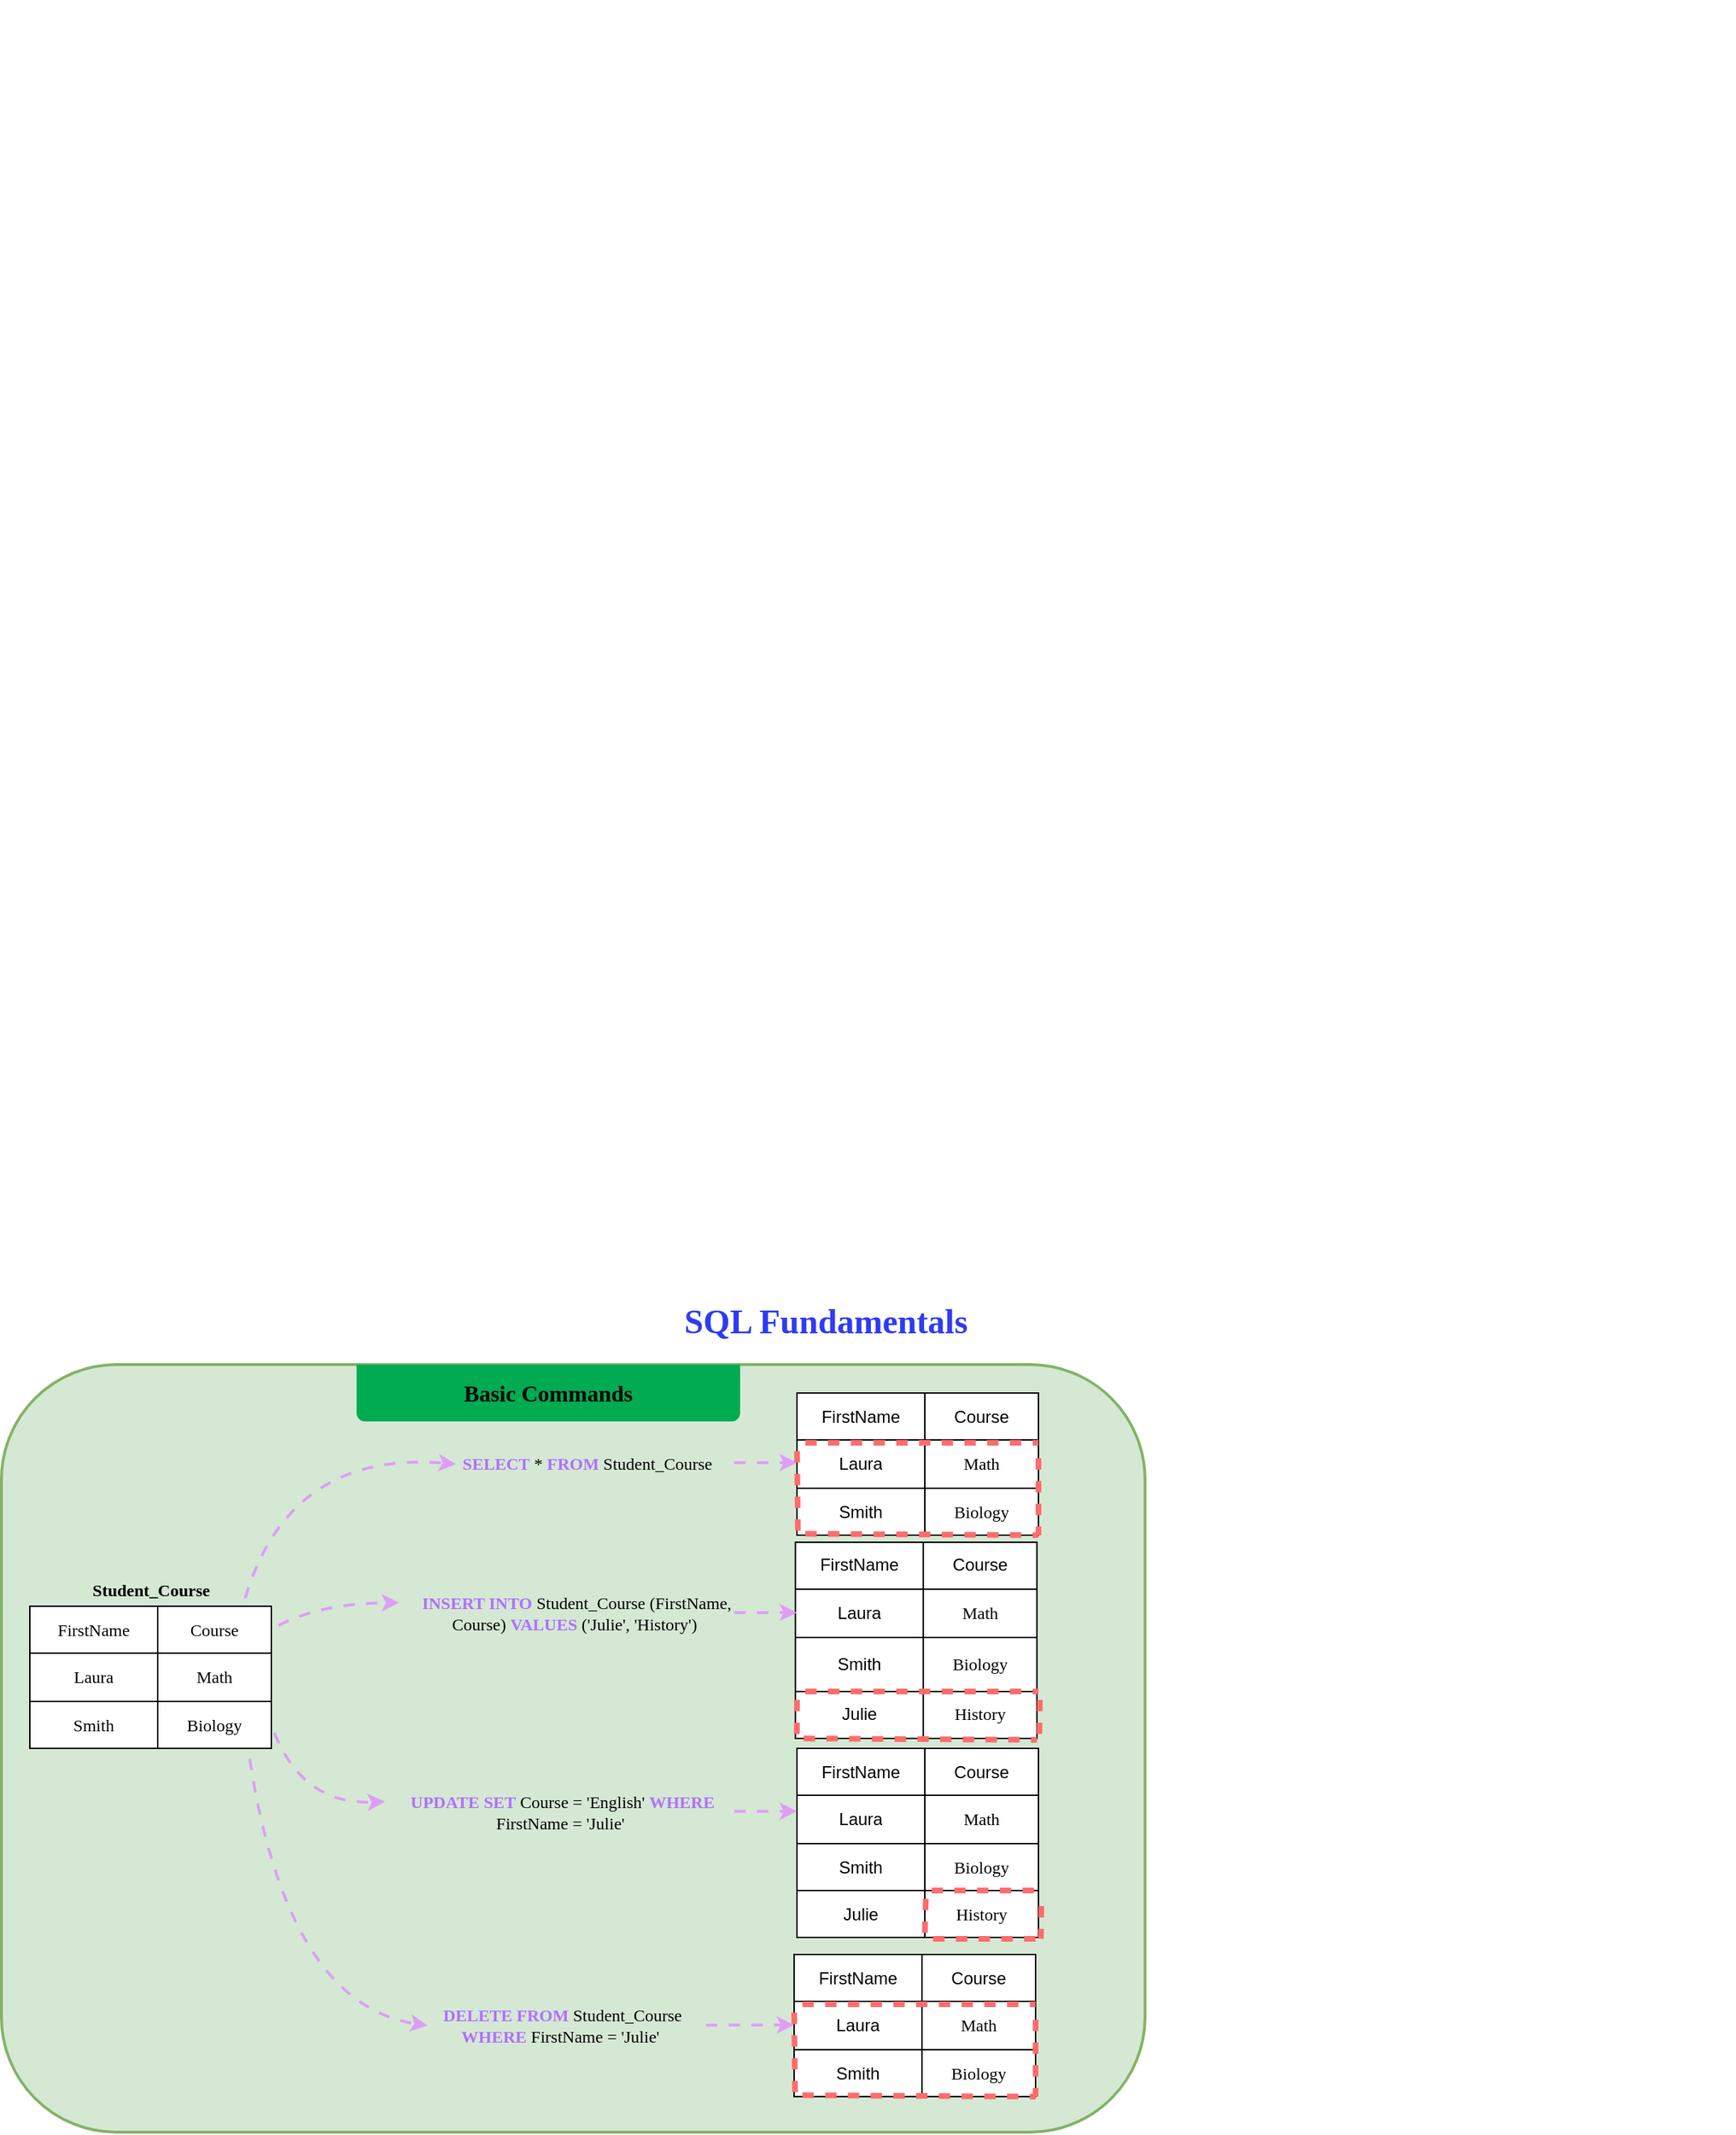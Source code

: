<mxfile version="22.1.16" type="github">
  <diagram name="Page-1" id="7_SOxyAte8EXg-0tobrj">
    <mxGraphModel dx="2085" dy="1868" grid="1" gridSize="10" guides="1" tooltips="1" connect="1" arrows="1" fold="1" page="1" pageScale="1" pageWidth="850" pageHeight="1100" math="0" shadow="0">
      <root>
        <mxCell id="0" />
        <mxCell id="1" parent="0" />
        <mxCell id="tRYonQxtHXyGB2pfSvoH-1" value="" style="rounded=0;whiteSpace=wrap;html=1;strokeColor=none;" vertex="1" parent="1">
          <mxGeometry x="-140" y="-1080" width="840" height="680" as="geometry" />
        </mxCell>
        <mxCell id="tRYonQxtHXyGB2pfSvoH-3" value="SQL Fundamentals" style="text;strokeColor=none;fillColor=none;html=1;fontSize=24;fontStyle=1;verticalAlign=middle;align=center;fontColor=#2e3bf5;fontFamily=Martel Sans;fontSource=https%3A%2F%2Ffonts.googleapis.com%2Fcss%3Ffamily%3DMartel%2BSans;" vertex="1" parent="1">
          <mxGeometry x="-70" y="-170" width="260" height="40" as="geometry" />
        </mxCell>
        <mxCell id="tRYonQxtHXyGB2pfSvoH-7" value="" style="rounded=1;whiteSpace=wrap;html=1;strokeColor=#82b366;perimeterSpacing=0;strokeWidth=2;fillColor=#d5e8d4;" vertex="1" parent="1">
          <mxGeometry x="-520" y="-120" width="805" height="540" as="geometry" />
        </mxCell>
        <mxCell id="tRYonQxtHXyGB2pfSvoH-9" value="Basic Commands" style="text;html=1;strokeColor=none;fillColor=#00AB51;align=center;verticalAlign=middle;whiteSpace=wrap;rounded=1;fontStyle=1;fontSize=16;fontFamily=Martel Sans;fontSource=https%3A%2F%2Ffonts.googleapis.com%2Fcss%3Ffamily%3DMartel%2BSans;" vertex="1" parent="1">
          <mxGeometry x="-270" y="-120" width="270" height="40" as="geometry" />
        </mxCell>
        <mxCell id="tRYonQxtHXyGB2pfSvoH-10" value="" style="rounded=0;whiteSpace=wrap;html=1;strokeColor=none;fillColor=#00AB51;" vertex="1" parent="1">
          <mxGeometry x="-270" y="-120" width="270" height="10" as="geometry" />
        </mxCell>
        <mxCell id="tRYonQxtHXyGB2pfSvoH-11" value="&lt;b&gt;&lt;font color=&quot;#b070ff&quot;&gt;SELECT&amp;nbsp;&lt;/font&gt;&lt;/b&gt;*&lt;b&gt;&lt;font color=&quot;#b070ff&quot;&gt;&amp;nbsp;FROM&amp;nbsp;&lt;/font&gt;&lt;/b&gt;Student_Course" style="text;html=1;strokeColor=none;fillColor=none;align=center;verticalAlign=middle;whiteSpace=wrap;rounded=0;fontFamily=Martel Sans;fontSource=https%3A%2F%2Ffonts.googleapis.com%2Fcss%3Ffamily%3DMartel%2BSans;" vertex="1" parent="1">
          <mxGeometry x="-200" y="-65" width="185" height="30" as="geometry" />
        </mxCell>
        <mxCell id="tRYonQxtHXyGB2pfSvoH-12" value="" style="shape=table;startSize=0;container=1;collapsible=0;childLayout=tableLayout;fontSize=12;fontFamily=Martel Sans;fontSource=https%3A%2F%2Ffonts.googleapis.com%2Fcss%3Ffamily%3DMartel%2BSans;rounded=0;swimlaneLine=1;" vertex="1" parent="1">
          <mxGeometry x="-500" y="50" width="170" height="100" as="geometry" />
        </mxCell>
        <mxCell id="tRYonQxtHXyGB2pfSvoH-13" value="" style="shape=tableRow;horizontal=0;startSize=0;swimlaneHead=0;swimlaneBody=0;strokeColor=inherit;top=0;left=0;bottom=0;right=0;collapsible=0;dropTarget=0;fillColor=none;points=[[0,0.5],[1,0.5]];portConstraint=eastwest;fontSize=12;fontFamily=Martel Sans;fontSource=https%3A%2F%2Ffonts.googleapis.com%2Fcss%3Ffamily%3DMartel%2BSans;" vertex="1" parent="tRYonQxtHXyGB2pfSvoH-12">
          <mxGeometry width="170" height="33" as="geometry" />
        </mxCell>
        <mxCell id="tRYonQxtHXyGB2pfSvoH-15" value="FirstName" style="shape=partialRectangle;html=1;whiteSpace=wrap;connectable=0;strokeColor=inherit;overflow=hidden;fillColor=none;top=0;left=0;bottom=0;right=0;pointerEvents=1;fontSize=12;fontFamily=Martel Sans;fontSource=https%3A%2F%2Ffonts.googleapis.com%2Fcss%3Ffamily%3DMartel%2BSans;" vertex="1" parent="tRYonQxtHXyGB2pfSvoH-13">
          <mxGeometry width="90" height="33" as="geometry">
            <mxRectangle width="90" height="33" as="alternateBounds" />
          </mxGeometry>
        </mxCell>
        <mxCell id="tRYonQxtHXyGB2pfSvoH-16" value="Course" style="shape=partialRectangle;html=1;whiteSpace=wrap;connectable=0;strokeColor=inherit;overflow=hidden;fillColor=none;top=0;left=0;bottom=0;right=0;pointerEvents=1;fontSize=12;fontFamily=Martel Sans;fontSource=https%3A%2F%2Ffonts.googleapis.com%2Fcss%3Ffamily%3DMartel%2BSans;" vertex="1" parent="tRYonQxtHXyGB2pfSvoH-13">
          <mxGeometry x="90" width="80" height="33" as="geometry">
            <mxRectangle width="80" height="33" as="alternateBounds" />
          </mxGeometry>
        </mxCell>
        <mxCell id="tRYonQxtHXyGB2pfSvoH-17" value="" style="shape=tableRow;horizontal=0;startSize=0;swimlaneHead=0;swimlaneBody=0;strokeColor=inherit;top=0;left=0;bottom=0;right=0;collapsible=0;dropTarget=0;fillColor=none;points=[[0,0.5],[1,0.5]];portConstraint=eastwest;fontSize=12;fontFamily=Martel Sans;fontSource=https%3A%2F%2Ffonts.googleapis.com%2Fcss%3Ffamily%3DMartel%2BSans;" vertex="1" parent="tRYonQxtHXyGB2pfSvoH-12">
          <mxGeometry y="33" width="170" height="34" as="geometry" />
        </mxCell>
        <mxCell id="tRYonQxtHXyGB2pfSvoH-19" value="Laura" style="shape=partialRectangle;html=1;whiteSpace=wrap;connectable=0;strokeColor=inherit;overflow=hidden;fillColor=none;top=0;left=0;bottom=0;right=0;pointerEvents=1;fontSize=12;fontFamily=Martel Sans;fontSource=https%3A%2F%2Ffonts.googleapis.com%2Fcss%3Ffamily%3DMartel%2BSans;" vertex="1" parent="tRYonQxtHXyGB2pfSvoH-17">
          <mxGeometry width="90" height="34" as="geometry">
            <mxRectangle width="90" height="34" as="alternateBounds" />
          </mxGeometry>
        </mxCell>
        <mxCell id="tRYonQxtHXyGB2pfSvoH-20" value="Math" style="shape=partialRectangle;html=1;whiteSpace=wrap;connectable=0;strokeColor=inherit;overflow=hidden;fillColor=none;top=0;left=0;bottom=0;right=0;pointerEvents=1;fontSize=12;fontFamily=Martel Sans;fontSource=https%3A%2F%2Ffonts.googleapis.com%2Fcss%3Ffamily%3DMartel%2BSans;" vertex="1" parent="tRYonQxtHXyGB2pfSvoH-17">
          <mxGeometry x="90" width="80" height="34" as="geometry">
            <mxRectangle width="80" height="34" as="alternateBounds" />
          </mxGeometry>
        </mxCell>
        <mxCell id="tRYonQxtHXyGB2pfSvoH-21" value="" style="shape=tableRow;horizontal=0;startSize=0;swimlaneHead=0;swimlaneBody=0;strokeColor=inherit;top=0;left=0;bottom=0;right=0;collapsible=0;dropTarget=0;fillColor=none;points=[[0,0.5],[1,0.5]];portConstraint=eastwest;fontSize=12;fontFamily=Martel Sans;fontSource=https%3A%2F%2Ffonts.googleapis.com%2Fcss%3Ffamily%3DMartel%2BSans;" vertex="1" parent="tRYonQxtHXyGB2pfSvoH-12">
          <mxGeometry y="67" width="170" height="33" as="geometry" />
        </mxCell>
        <mxCell id="tRYonQxtHXyGB2pfSvoH-23" value="Smith" style="shape=partialRectangle;html=1;whiteSpace=wrap;connectable=0;strokeColor=inherit;overflow=hidden;fillColor=none;top=0;left=0;bottom=0;right=0;pointerEvents=1;fontSize=12;fontFamily=Martel Sans;fontSource=https%3A%2F%2Ffonts.googleapis.com%2Fcss%3Ffamily%3DMartel%2BSans;" vertex="1" parent="tRYonQxtHXyGB2pfSvoH-21">
          <mxGeometry width="90" height="33" as="geometry">
            <mxRectangle width="90" height="33" as="alternateBounds" />
          </mxGeometry>
        </mxCell>
        <mxCell id="tRYonQxtHXyGB2pfSvoH-24" value="Biology" style="shape=partialRectangle;html=1;whiteSpace=wrap;connectable=0;strokeColor=inherit;overflow=hidden;fillColor=none;top=0;left=0;bottom=0;right=0;pointerEvents=1;fontSize=12;fontFamily=Martel Sans;fontSource=https%3A%2F%2Ffonts.googleapis.com%2Fcss%3Ffamily%3DMartel%2BSans;" vertex="1" parent="tRYonQxtHXyGB2pfSvoH-21">
          <mxGeometry x="90" width="80" height="33" as="geometry">
            <mxRectangle width="80" height="33" as="alternateBounds" />
          </mxGeometry>
        </mxCell>
        <mxCell id="tRYonQxtHXyGB2pfSvoH-34" value="&lt;font style=&quot;font-size: 12px;&quot;&gt;Student_Course&lt;/font&gt;" style="text;strokeColor=none;fillColor=none;html=1;fontSize=24;fontStyle=1;verticalAlign=middle;align=center;fontFamily=Martel Sans;fontSource=https%3A%2F%2Ffonts.googleapis.com%2Fcss%3Ffamily%3DMartel%2BSans;" vertex="1" parent="1">
          <mxGeometry x="-465" y="20" width="100" height="30" as="geometry" />
        </mxCell>
        <mxCell id="tRYonQxtHXyGB2pfSvoH-37" value="" style="curved=1;endArrow=classic;html=1;rounded=0;entryX=0;entryY=0.5;entryDx=0;entryDy=0;flowAnimation=1;strokeWidth=2;strokeColor=#de9ef5;exitX=0.882;exitY=0;exitDx=0;exitDy=0;exitPerimeter=0;" edge="1" parent="1" source="tRYonQxtHXyGB2pfSvoH-13" target="tRYonQxtHXyGB2pfSvoH-11">
          <mxGeometry width="50" height="50" relative="1" as="geometry">
            <mxPoint x="-320" y="-10" as="sourcePoint" />
            <mxPoint x="-270" y="-60" as="targetPoint" />
            <Array as="points">
              <mxPoint x="-320" y="-60" />
            </Array>
          </mxGeometry>
        </mxCell>
        <mxCell id="tRYonQxtHXyGB2pfSvoH-38" value="" style="shape=table;startSize=0;container=1;collapsible=0;childLayout=tableLayout;fontSize=12;" vertex="1" parent="1">
          <mxGeometry x="40" y="-100" width="170" height="100" as="geometry" />
        </mxCell>
        <mxCell id="tRYonQxtHXyGB2pfSvoH-39" value="" style="shape=tableRow;horizontal=0;startSize=0;swimlaneHead=0;swimlaneBody=0;strokeColor=inherit;top=0;left=0;bottom=0;right=0;collapsible=0;dropTarget=0;fillColor=none;points=[[0,0.5],[1,0.5]];portConstraint=eastwest;fontSize=12;" vertex="1" parent="tRYonQxtHXyGB2pfSvoH-38">
          <mxGeometry width="170" height="33" as="geometry" />
        </mxCell>
        <mxCell id="tRYonQxtHXyGB2pfSvoH-41" value="FirstName" style="shape=partialRectangle;html=1;whiteSpace=wrap;connectable=0;strokeColor=inherit;overflow=hidden;fillColor=none;top=0;left=0;bottom=0;right=0;pointerEvents=1;fontSize=12;" vertex="1" parent="tRYonQxtHXyGB2pfSvoH-39">
          <mxGeometry width="90" height="33" as="geometry">
            <mxRectangle width="90" height="33" as="alternateBounds" />
          </mxGeometry>
        </mxCell>
        <mxCell id="tRYonQxtHXyGB2pfSvoH-42" value="Course" style="shape=partialRectangle;html=1;whiteSpace=wrap;connectable=0;strokeColor=inherit;overflow=hidden;fillColor=none;top=0;left=0;bottom=0;right=0;pointerEvents=1;fontSize=12;" vertex="1" parent="tRYonQxtHXyGB2pfSvoH-39">
          <mxGeometry x="90" width="80" height="33" as="geometry">
            <mxRectangle width="80" height="33" as="alternateBounds" />
          </mxGeometry>
        </mxCell>
        <mxCell id="tRYonQxtHXyGB2pfSvoH-43" value="" style="shape=tableRow;horizontal=0;startSize=0;swimlaneHead=0;swimlaneBody=0;strokeColor=inherit;top=0;left=0;bottom=0;right=0;collapsible=0;dropTarget=0;fillColor=none;points=[[0,0.5],[1,0.5]];portConstraint=eastwest;fontSize=12;" vertex="1" parent="tRYonQxtHXyGB2pfSvoH-38">
          <mxGeometry y="33" width="170" height="34" as="geometry" />
        </mxCell>
        <mxCell id="tRYonQxtHXyGB2pfSvoH-45" value="Laura" style="shape=partialRectangle;html=1;whiteSpace=wrap;connectable=0;strokeColor=inherit;overflow=hidden;fillColor=none;top=0;left=0;bottom=0;right=0;pointerEvents=1;fontSize=12;" vertex="1" parent="tRYonQxtHXyGB2pfSvoH-43">
          <mxGeometry width="90" height="34" as="geometry">
            <mxRectangle width="90" height="34" as="alternateBounds" />
          </mxGeometry>
        </mxCell>
        <mxCell id="tRYonQxtHXyGB2pfSvoH-46" value="Math" style="shape=partialRectangle;html=1;whiteSpace=wrap;connectable=0;strokeColor=inherit;overflow=hidden;fillColor=none;top=0;left=0;bottom=0;right=0;pointerEvents=1;fontSize=12;fontFamily=Martel Sans;fontSource=https%3A%2F%2Ffonts.googleapis.com%2Fcss%3Ffamily%3DMartel%2BSans;" vertex="1" parent="tRYonQxtHXyGB2pfSvoH-43">
          <mxGeometry x="90" width="80" height="34" as="geometry">
            <mxRectangle width="80" height="34" as="alternateBounds" />
          </mxGeometry>
        </mxCell>
        <mxCell id="tRYonQxtHXyGB2pfSvoH-47" value="" style="shape=tableRow;horizontal=0;startSize=0;swimlaneHead=0;swimlaneBody=0;strokeColor=inherit;top=0;left=0;bottom=0;right=0;collapsible=0;dropTarget=0;fillColor=none;points=[[0,0.5],[1,0.5]];portConstraint=eastwest;fontSize=12;" vertex="1" parent="tRYonQxtHXyGB2pfSvoH-38">
          <mxGeometry y="67" width="170" height="33" as="geometry" />
        </mxCell>
        <mxCell id="tRYonQxtHXyGB2pfSvoH-49" value="Smith" style="shape=partialRectangle;html=1;whiteSpace=wrap;connectable=0;strokeColor=inherit;overflow=hidden;fillColor=none;top=0;left=0;bottom=0;right=0;pointerEvents=1;fontSize=12;" vertex="1" parent="tRYonQxtHXyGB2pfSvoH-47">
          <mxGeometry width="90" height="33" as="geometry">
            <mxRectangle width="90" height="33" as="alternateBounds" />
          </mxGeometry>
        </mxCell>
        <mxCell id="tRYonQxtHXyGB2pfSvoH-50" value="Biology" style="shape=partialRectangle;html=1;whiteSpace=wrap;connectable=0;strokeColor=inherit;overflow=hidden;fillColor=none;top=0;left=0;bottom=0;right=0;pointerEvents=1;fontSize=12;fontFamily=Martel Sans;fontSource=https%3A%2F%2Ffonts.googleapis.com%2Fcss%3Ffamily%3DMartel%2BSans;" vertex="1" parent="tRYonQxtHXyGB2pfSvoH-47">
          <mxGeometry x="90" width="80" height="33" as="geometry">
            <mxRectangle width="80" height="33" as="alternateBounds" />
          </mxGeometry>
        </mxCell>
        <mxCell id="tRYonQxtHXyGB2pfSvoH-51" value="" style="endArrow=classic;html=1;rounded=0;entryX=0;entryY=0.5;entryDx=0;entryDy=0;strokeWidth=2;strokeColor=#DE9EF5;flowAnimation=1;" edge="1" parent="1">
          <mxGeometry width="50" height="50" relative="1" as="geometry">
            <mxPoint x="-10" y="-51" as="sourcePoint" />
            <mxPoint x="40" y="-51" as="targetPoint" />
          </mxGeometry>
        </mxCell>
        <mxCell id="tRYonQxtHXyGB2pfSvoH-53" value="" style="endArrow=none;html=1;rounded=0;strokeWidth=4;strokeColor=#FE6C6C;flowAnimation=1;" edge="1" parent="1">
          <mxGeometry width="50" height="50" relative="1" as="geometry">
            <mxPoint x="40" y="-1" as="sourcePoint" />
            <mxPoint x="210" as="targetPoint" />
          </mxGeometry>
        </mxCell>
        <mxCell id="tRYonQxtHXyGB2pfSvoH-54" value="" style="endArrow=none;html=1;rounded=0;strokeWidth=4;strokeColor=#FE6C6C;flowAnimation=1;" edge="1" parent="1">
          <mxGeometry width="50" height="50" relative="1" as="geometry">
            <mxPoint x="40" y="-65" as="sourcePoint" />
            <mxPoint x="210" y="-65" as="targetPoint" />
          </mxGeometry>
        </mxCell>
        <mxCell id="tRYonQxtHXyGB2pfSvoH-55" value="" style="endArrow=none;html=1;rounded=0;strokeWidth=4;strokeColor=#FE6C6C;flowAnimation=1;fontFamily=Martel Sans;fontSource=https%3A%2F%2Ffonts.googleapis.com%2Fcss%3Ffamily%3DMartel%2BSans;" edge="1" parent="1">
          <mxGeometry width="50" height="50" relative="1" as="geometry">
            <mxPoint x="210" y="-60" as="sourcePoint" />
            <mxPoint x="210" as="targetPoint" />
          </mxGeometry>
        </mxCell>
        <mxCell id="tRYonQxtHXyGB2pfSvoH-56" value="" style="endArrow=none;html=1;rounded=0;strokeWidth=4;strokeColor=#FE6C6C;flowAnimation=1;entryX=0.004;entryY=0.958;entryDx=0;entryDy=0;entryPerimeter=0;" edge="1" parent="1" target="tRYonQxtHXyGB2pfSvoH-47">
          <mxGeometry width="50" height="50" relative="1" as="geometry">
            <mxPoint x="40" y="-65" as="sourcePoint" />
            <mxPoint x="40" y="-15" as="targetPoint" />
          </mxGeometry>
        </mxCell>
        <mxCell id="tRYonQxtHXyGB2pfSvoH-57" value="&lt;font data-font-src=&quot;https://fonts.googleapis.com/css?family=Martel+Sans&quot;&gt;&lt;font style=&quot;&quot;&gt;&lt;font style=&quot;&quot; color=&quot;#b070ff&quot;&gt;&lt;b style=&quot;&quot;&gt;INSERT INTO&amp;nbsp;&lt;/b&gt;&lt;/font&gt;Student_Course (FirstName, Course)&lt;/font&gt;&lt;b style=&quot;&quot;&gt;&lt;font color=&quot;#b070ff&quot;&gt;&amp;nbsp;VALUES &lt;/font&gt;&lt;/b&gt;(&#39;Julie&#39;, &#39;History&#39;)&amp;nbsp;&lt;/font&gt;" style="text;html=1;strokeColor=none;fillColor=none;align=center;verticalAlign=middle;whiteSpace=wrap;rounded=0;fontFamily=Martel Sans;fontSource=https%3A%2F%2Ffonts.googleapis.com%2Fcss%3Ffamily%3DMartel%2BSans;" vertex="1" parent="1">
          <mxGeometry x="-240" y="40" width="250" height="30" as="geometry" />
        </mxCell>
        <mxCell id="tRYonQxtHXyGB2pfSvoH-58" value="&lt;font data-font-src=&quot;https://fonts.googleapis.com/css?family=Martel+Sans&quot;&gt;&lt;font style=&quot;&quot;&gt;&lt;font style=&quot;&quot; color=&quot;#b070ff&quot;&gt;&lt;b style=&quot;&quot;&gt;UPDATE SET&amp;nbsp;&lt;/b&gt;&lt;/font&gt;Course = &#39;English&#39;&lt;/font&gt;&lt;b style=&quot;&quot;&gt;&lt;font color=&quot;#b070ff&quot;&gt;&amp;nbsp;WHERE &lt;/font&gt;&lt;/b&gt;FirstName = &#39;Julie&#39;&amp;nbsp;&lt;/font&gt;" style="text;html=1;strokeColor=none;fillColor=none;align=center;verticalAlign=middle;whiteSpace=wrap;rounded=0;fontFamily=Martel Sans;fontSource=https%3A%2F%2Ffonts.googleapis.com%2Fcss%3Ffamily%3DMartel%2BSans;" vertex="1" parent="1">
          <mxGeometry x="-250" y="180" width="250" height="30" as="geometry" />
        </mxCell>
        <mxCell id="tRYonQxtHXyGB2pfSvoH-59" value="&lt;font data-font-src=&quot;https://fonts.googleapis.com/css?family=Martel+Sans&quot;&gt;&lt;font style=&quot;&quot;&gt;&lt;font style=&quot;&quot; color=&quot;#b070ff&quot;&gt;&lt;b style=&quot;&quot;&gt;DELETE FROM&amp;nbsp;&lt;/b&gt;&lt;/font&gt;Student_Course &lt;/font&gt;&lt;b style=&quot;&quot;&gt;&lt;font color=&quot;#b070ff&quot;&gt;WHERE&amp;nbsp;&lt;/font&gt;&lt;/b&gt;FirstName = &#39;Julie&#39;&amp;nbsp;&lt;/font&gt;" style="text;html=1;strokeColor=none;fillColor=none;align=center;verticalAlign=middle;whiteSpace=wrap;rounded=0;fontFamily=Martel Sans;fontSource=https%3A%2F%2Ffonts.googleapis.com%2Fcss%3Ffamily%3DMartel%2BSans;" vertex="1" parent="1">
          <mxGeometry x="-220" y="330" width="190" height="30" as="geometry" />
        </mxCell>
        <mxCell id="tRYonQxtHXyGB2pfSvoH-60" value="" style="curved=1;endArrow=classic;html=1;rounded=0;exitX=1;exitY=0.5;exitDx=0;exitDy=0;entryX=0;entryY=0.25;entryDx=0;entryDy=0;strokeColor=#de9ef5;strokeWidth=2;flowAnimation=1;" edge="1" parent="1" source="tRYonQxtHXyGB2pfSvoH-13" target="tRYonQxtHXyGB2pfSvoH-57">
          <mxGeometry width="50" height="50" relative="1" as="geometry">
            <mxPoint x="-30" y="210" as="sourcePoint" />
            <mxPoint x="20" y="160" as="targetPoint" />
            <Array as="points">
              <mxPoint x="-300" y="48" />
            </Array>
          </mxGeometry>
        </mxCell>
        <mxCell id="tRYonQxtHXyGB2pfSvoH-61" value="" style="shape=table;startSize=0;container=1;collapsible=0;childLayout=tableLayout;fontSize=12;" vertex="1" parent="1">
          <mxGeometry x="38.89" y="4.94" width="170" height="138.06" as="geometry" />
        </mxCell>
        <mxCell id="tRYonQxtHXyGB2pfSvoH-62" value="" style="shape=tableRow;horizontal=0;startSize=0;swimlaneHead=0;swimlaneBody=0;strokeColor=inherit;top=0;left=0;bottom=0;right=0;collapsible=0;dropTarget=0;fillColor=none;points=[[0,0.5],[1,0.5]];portConstraint=eastwest;fontSize=12;" vertex="1" parent="tRYonQxtHXyGB2pfSvoH-61">
          <mxGeometry width="170" height="33" as="geometry" />
        </mxCell>
        <mxCell id="tRYonQxtHXyGB2pfSvoH-63" value="FirstName" style="shape=partialRectangle;html=1;whiteSpace=wrap;connectable=0;strokeColor=inherit;overflow=hidden;fillColor=none;top=0;left=0;bottom=0;right=0;pointerEvents=1;fontSize=12;" vertex="1" parent="tRYonQxtHXyGB2pfSvoH-62">
          <mxGeometry width="90" height="33" as="geometry">
            <mxRectangle width="90" height="33" as="alternateBounds" />
          </mxGeometry>
        </mxCell>
        <mxCell id="tRYonQxtHXyGB2pfSvoH-64" value="Course" style="shape=partialRectangle;html=1;whiteSpace=wrap;connectable=0;strokeColor=inherit;overflow=hidden;fillColor=none;top=0;left=0;bottom=0;right=0;pointerEvents=1;fontSize=12;" vertex="1" parent="tRYonQxtHXyGB2pfSvoH-62">
          <mxGeometry x="90" width="80" height="33" as="geometry">
            <mxRectangle width="80" height="33" as="alternateBounds" />
          </mxGeometry>
        </mxCell>
        <mxCell id="tRYonQxtHXyGB2pfSvoH-65" value="" style="shape=tableRow;horizontal=0;startSize=0;swimlaneHead=0;swimlaneBody=0;strokeColor=inherit;top=0;left=0;bottom=0;right=0;collapsible=0;dropTarget=0;fillColor=none;points=[[0,0.5],[1,0.5]];portConstraint=eastwest;fontSize=12;" vertex="1" parent="tRYonQxtHXyGB2pfSvoH-61">
          <mxGeometry y="33" width="170" height="34" as="geometry" />
        </mxCell>
        <mxCell id="tRYonQxtHXyGB2pfSvoH-66" value="Laura" style="shape=partialRectangle;html=1;whiteSpace=wrap;connectable=0;strokeColor=inherit;overflow=hidden;fillColor=none;top=0;left=0;bottom=0;right=0;pointerEvents=1;fontSize=12;" vertex="1" parent="tRYonQxtHXyGB2pfSvoH-65">
          <mxGeometry width="90" height="34" as="geometry">
            <mxRectangle width="90" height="34" as="alternateBounds" />
          </mxGeometry>
        </mxCell>
        <mxCell id="tRYonQxtHXyGB2pfSvoH-67" value="Math" style="shape=partialRectangle;html=1;whiteSpace=wrap;connectable=0;strokeColor=inherit;overflow=hidden;fillColor=none;top=0;left=0;bottom=0;right=0;pointerEvents=1;fontSize=12;fontFamily=Martel Sans;fontSource=https%3A%2F%2Ffonts.googleapis.com%2Fcss%3Ffamily%3DMartel%2BSans;" vertex="1" parent="tRYonQxtHXyGB2pfSvoH-65">
          <mxGeometry x="90" width="80" height="34" as="geometry">
            <mxRectangle width="80" height="34" as="alternateBounds" />
          </mxGeometry>
        </mxCell>
        <mxCell id="tRYonQxtHXyGB2pfSvoH-68" value="" style="shape=tableRow;horizontal=0;startSize=0;swimlaneHead=0;swimlaneBody=0;strokeColor=inherit;top=0;left=0;bottom=0;right=0;collapsible=0;dropTarget=0;fillColor=none;points=[[0,0.5],[1,0.5]];portConstraint=eastwest;fontSize=12;" vertex="1" parent="tRYonQxtHXyGB2pfSvoH-61">
          <mxGeometry y="67" width="170" height="38" as="geometry" />
        </mxCell>
        <mxCell id="tRYonQxtHXyGB2pfSvoH-69" value="Smith" style="shape=partialRectangle;html=1;whiteSpace=wrap;connectable=0;strokeColor=inherit;overflow=hidden;fillColor=none;top=0;left=0;bottom=0;right=0;pointerEvents=1;fontSize=12;" vertex="1" parent="tRYonQxtHXyGB2pfSvoH-68">
          <mxGeometry width="90" height="38" as="geometry">
            <mxRectangle width="90" height="38" as="alternateBounds" />
          </mxGeometry>
        </mxCell>
        <mxCell id="tRYonQxtHXyGB2pfSvoH-70" value="Biology" style="shape=partialRectangle;html=1;whiteSpace=wrap;connectable=0;strokeColor=inherit;overflow=hidden;fillColor=none;top=0;left=0;bottom=0;right=0;pointerEvents=1;fontSize=12;fontFamily=Martel Sans;fontSource=https%3A%2F%2Ffonts.googleapis.com%2Fcss%3Ffamily%3DMartel%2BSans;" vertex="1" parent="tRYonQxtHXyGB2pfSvoH-68">
          <mxGeometry x="90" width="80" height="38" as="geometry">
            <mxRectangle width="80" height="38" as="alternateBounds" />
          </mxGeometry>
        </mxCell>
        <mxCell id="tRYonQxtHXyGB2pfSvoH-75" style="shape=tableRow;horizontal=0;startSize=0;swimlaneHead=0;swimlaneBody=0;strokeColor=inherit;top=0;left=0;bottom=0;right=0;collapsible=0;dropTarget=0;fillColor=none;points=[[0,0.5],[1,0.5]];portConstraint=eastwest;fontSize=12;" vertex="1" parent="tRYonQxtHXyGB2pfSvoH-61">
          <mxGeometry y="105" width="170" height="33" as="geometry" />
        </mxCell>
        <mxCell id="tRYonQxtHXyGB2pfSvoH-76" value="Julie" style="shape=partialRectangle;html=1;whiteSpace=wrap;connectable=0;strokeColor=inherit;overflow=hidden;fillColor=none;top=0;left=0;bottom=0;right=0;pointerEvents=1;fontSize=12;" vertex="1" parent="tRYonQxtHXyGB2pfSvoH-75">
          <mxGeometry width="90" height="33" as="geometry">
            <mxRectangle width="90" height="33" as="alternateBounds" />
          </mxGeometry>
        </mxCell>
        <mxCell id="tRYonQxtHXyGB2pfSvoH-77" value="History" style="shape=partialRectangle;html=1;whiteSpace=wrap;connectable=0;strokeColor=inherit;overflow=hidden;fillColor=none;top=0;left=0;bottom=0;right=0;pointerEvents=1;fontSize=12;fontFamily=Martel Sans;fontSource=https%3A%2F%2Ffonts.googleapis.com%2Fcss%3Ffamily%3DMartel%2BSans;" vertex="1" parent="tRYonQxtHXyGB2pfSvoH-75">
          <mxGeometry x="90" width="80" height="33" as="geometry">
            <mxRectangle width="80" height="33" as="alternateBounds" />
          </mxGeometry>
        </mxCell>
        <mxCell id="tRYonQxtHXyGB2pfSvoH-71" value="" style="endArrow=none;html=1;rounded=0;strokeWidth=4;strokeColor=#FE6C6C;flowAnimation=1;" edge="1" parent="1">
          <mxGeometry width="50" height="50" relative="1" as="geometry">
            <mxPoint x="38.89" y="143" as="sourcePoint" />
            <mxPoint x="208.89" y="144" as="targetPoint" />
          </mxGeometry>
        </mxCell>
        <mxCell id="tRYonQxtHXyGB2pfSvoH-72" value="" style="endArrow=none;html=1;rounded=0;strokeWidth=4;strokeColor=#FE6C6C;flowAnimation=1;" edge="1" parent="1">
          <mxGeometry width="50" height="50" relative="1" as="geometry">
            <mxPoint x="40" y="110" as="sourcePoint" />
            <mxPoint x="210" y="110" as="targetPoint" />
          </mxGeometry>
        </mxCell>
        <mxCell id="tRYonQxtHXyGB2pfSvoH-73" value="" style="endArrow=none;html=1;rounded=0;strokeWidth=4;strokeColor=#FE6C6C;flowAnimation=1;fontFamily=Martel Sans;fontSource=https%3A%2F%2Ffonts.googleapis.com%2Fcss%3Ffamily%3DMartel%2BSans;entryX=1.01;entryY=1.029;entryDx=0;entryDy=0;entryPerimeter=0;" edge="1" parent="1" target="tRYonQxtHXyGB2pfSvoH-75">
          <mxGeometry width="50" height="50" relative="1" as="geometry">
            <mxPoint x="211" y="110" as="sourcePoint" />
            <mxPoint x="208.89" y="104.94" as="targetPoint" />
          </mxGeometry>
        </mxCell>
        <mxCell id="tRYonQxtHXyGB2pfSvoH-74" value="" style="endArrow=none;html=1;rounded=0;strokeWidth=4;strokeColor=#FE6C6C;flowAnimation=1;entryX=0.006;entryY=0.975;entryDx=0;entryDy=0;entryPerimeter=0;" edge="1" parent="1" target="tRYonQxtHXyGB2pfSvoH-75">
          <mxGeometry width="50" height="50" relative="1" as="geometry">
            <mxPoint x="40" y="110" as="sourcePoint" />
            <mxPoint x="38.89" y="89.94" as="targetPoint" />
          </mxGeometry>
        </mxCell>
        <mxCell id="tRYonQxtHXyGB2pfSvoH-78" value="" style="endArrow=classic;html=1;rounded=0;entryX=0;entryY=0.5;entryDx=0;entryDy=0;strokeWidth=2;strokeColor=#DE9EF5;flowAnimation=1;" edge="1" parent="1">
          <mxGeometry width="50" height="50" relative="1" as="geometry">
            <mxPoint x="-10" y="54.44" as="sourcePoint" />
            <mxPoint x="40" y="54.44" as="targetPoint" />
          </mxGeometry>
        </mxCell>
        <mxCell id="tRYonQxtHXyGB2pfSvoH-80" value="" style="curved=1;endArrow=classic;html=1;rounded=0;exitX=1;exitY=0.5;exitDx=0;exitDy=0;entryX=0;entryY=0.25;entryDx=0;entryDy=0;strokeColor=#de9ef5;strokeWidth=2;flowAnimation=1;" edge="1" parent="1" source="tRYonQxtHXyGB2pfSvoH-21" target="tRYonQxtHXyGB2pfSvoH-58">
          <mxGeometry width="50" height="50" relative="1" as="geometry">
            <mxPoint x="-30" y="320" as="sourcePoint" />
            <mxPoint x="20" y="270" as="targetPoint" />
            <Array as="points">
              <mxPoint x="-310" y="190" />
            </Array>
          </mxGeometry>
        </mxCell>
        <mxCell id="tRYonQxtHXyGB2pfSvoH-81" value="" style="shape=table;startSize=0;container=1;collapsible=0;childLayout=tableLayout;fontSize=12;" vertex="1" parent="1">
          <mxGeometry x="40" y="150" width="170" height="133" as="geometry" />
        </mxCell>
        <mxCell id="tRYonQxtHXyGB2pfSvoH-82" value="" style="shape=tableRow;horizontal=0;startSize=0;swimlaneHead=0;swimlaneBody=0;strokeColor=inherit;top=0;left=0;bottom=0;right=0;collapsible=0;dropTarget=0;fillColor=none;points=[[0,0.5],[1,0.5]];portConstraint=eastwest;fontSize=12;" vertex="1" parent="tRYonQxtHXyGB2pfSvoH-81">
          <mxGeometry width="170" height="33" as="geometry" />
        </mxCell>
        <mxCell id="tRYonQxtHXyGB2pfSvoH-83" value="FirstName" style="shape=partialRectangle;html=1;whiteSpace=wrap;connectable=0;strokeColor=inherit;overflow=hidden;fillColor=none;top=0;left=0;bottom=0;right=0;pointerEvents=1;fontSize=12;" vertex="1" parent="tRYonQxtHXyGB2pfSvoH-82">
          <mxGeometry width="90" height="33" as="geometry">
            <mxRectangle width="90" height="33" as="alternateBounds" />
          </mxGeometry>
        </mxCell>
        <mxCell id="tRYonQxtHXyGB2pfSvoH-84" value="Course" style="shape=partialRectangle;html=1;whiteSpace=wrap;connectable=0;strokeColor=inherit;overflow=hidden;fillColor=none;top=0;left=0;bottom=0;right=0;pointerEvents=1;fontSize=12;" vertex="1" parent="tRYonQxtHXyGB2pfSvoH-82">
          <mxGeometry x="90" width="80" height="33" as="geometry">
            <mxRectangle width="80" height="33" as="alternateBounds" />
          </mxGeometry>
        </mxCell>
        <mxCell id="tRYonQxtHXyGB2pfSvoH-85" value="" style="shape=tableRow;horizontal=0;startSize=0;swimlaneHead=0;swimlaneBody=0;strokeColor=inherit;top=0;left=0;bottom=0;right=0;collapsible=0;dropTarget=0;fillColor=none;points=[[0,0.5],[1,0.5]];portConstraint=eastwest;fontSize=12;" vertex="1" parent="tRYonQxtHXyGB2pfSvoH-81">
          <mxGeometry y="33" width="170" height="34" as="geometry" />
        </mxCell>
        <mxCell id="tRYonQxtHXyGB2pfSvoH-86" value="Laura" style="shape=partialRectangle;html=1;whiteSpace=wrap;connectable=0;strokeColor=inherit;overflow=hidden;fillColor=none;top=0;left=0;bottom=0;right=0;pointerEvents=1;fontSize=12;" vertex="1" parent="tRYonQxtHXyGB2pfSvoH-85">
          <mxGeometry width="90" height="34" as="geometry">
            <mxRectangle width="90" height="34" as="alternateBounds" />
          </mxGeometry>
        </mxCell>
        <mxCell id="tRYonQxtHXyGB2pfSvoH-87" value="Math" style="shape=partialRectangle;html=1;whiteSpace=wrap;connectable=0;strokeColor=inherit;overflow=hidden;fillColor=none;top=0;left=0;bottom=0;right=0;pointerEvents=1;fontSize=12;fontFamily=Martel Sans;fontSource=https%3A%2F%2Ffonts.googleapis.com%2Fcss%3Ffamily%3DMartel%2BSans;" vertex="1" parent="tRYonQxtHXyGB2pfSvoH-85">
          <mxGeometry x="90" width="80" height="34" as="geometry">
            <mxRectangle width="80" height="34" as="alternateBounds" />
          </mxGeometry>
        </mxCell>
        <mxCell id="tRYonQxtHXyGB2pfSvoH-88" value="" style="shape=tableRow;horizontal=0;startSize=0;swimlaneHead=0;swimlaneBody=0;strokeColor=inherit;top=0;left=0;bottom=0;right=0;collapsible=0;dropTarget=0;fillColor=none;points=[[0,0.5],[1,0.5]];portConstraint=eastwest;fontSize=12;" vertex="1" parent="tRYonQxtHXyGB2pfSvoH-81">
          <mxGeometry y="67" width="170" height="33" as="geometry" />
        </mxCell>
        <mxCell id="tRYonQxtHXyGB2pfSvoH-89" value="Smith" style="shape=partialRectangle;html=1;whiteSpace=wrap;connectable=0;strokeColor=inherit;overflow=hidden;fillColor=none;top=0;left=0;bottom=0;right=0;pointerEvents=1;fontSize=12;" vertex="1" parent="tRYonQxtHXyGB2pfSvoH-88">
          <mxGeometry width="90" height="33" as="geometry">
            <mxRectangle width="90" height="33" as="alternateBounds" />
          </mxGeometry>
        </mxCell>
        <mxCell id="tRYonQxtHXyGB2pfSvoH-90" value="Biology" style="shape=partialRectangle;html=1;whiteSpace=wrap;connectable=0;strokeColor=inherit;overflow=hidden;fillColor=none;top=0;left=0;bottom=0;right=0;pointerEvents=1;fontSize=12;fontFamily=Martel Sans;fontSource=https%3A%2F%2Ffonts.googleapis.com%2Fcss%3Ffamily%3DMartel%2BSans;" vertex="1" parent="tRYonQxtHXyGB2pfSvoH-88">
          <mxGeometry x="90" width="80" height="33" as="geometry">
            <mxRectangle width="80" height="33" as="alternateBounds" />
          </mxGeometry>
        </mxCell>
        <mxCell id="tRYonQxtHXyGB2pfSvoH-91" style="shape=tableRow;horizontal=0;startSize=0;swimlaneHead=0;swimlaneBody=0;strokeColor=inherit;top=0;left=0;bottom=0;right=0;collapsible=0;dropTarget=0;fillColor=none;points=[[0,0.5],[1,0.5]];portConstraint=eastwest;fontSize=12;" vertex="1" parent="tRYonQxtHXyGB2pfSvoH-81">
          <mxGeometry y="100" width="170" height="33" as="geometry" />
        </mxCell>
        <mxCell id="tRYonQxtHXyGB2pfSvoH-92" value="Julie" style="shape=partialRectangle;html=1;whiteSpace=wrap;connectable=0;strokeColor=inherit;overflow=hidden;fillColor=none;top=0;left=0;bottom=0;right=0;pointerEvents=1;fontSize=12;" vertex="1" parent="tRYonQxtHXyGB2pfSvoH-91">
          <mxGeometry width="90" height="33" as="geometry">
            <mxRectangle width="90" height="33" as="alternateBounds" />
          </mxGeometry>
        </mxCell>
        <mxCell id="tRYonQxtHXyGB2pfSvoH-93" value="History" style="shape=partialRectangle;html=1;whiteSpace=wrap;connectable=0;strokeColor=inherit;overflow=hidden;fillColor=none;top=0;left=0;bottom=0;right=0;pointerEvents=1;fontSize=12;fontFamily=Martel Sans;fontSource=https%3A%2F%2Ffonts.googleapis.com%2Fcss%3Ffamily%3DMartel%2BSans;" vertex="1" parent="tRYonQxtHXyGB2pfSvoH-91">
          <mxGeometry x="90" width="80" height="33" as="geometry">
            <mxRectangle width="80" height="33" as="alternateBounds" />
          </mxGeometry>
        </mxCell>
        <mxCell id="tRYonQxtHXyGB2pfSvoH-94" value="" style="endArrow=none;html=1;rounded=0;strokeWidth=4;strokeColor=#FE6C6C;flowAnimation=1;" edge="1" parent="1">
          <mxGeometry width="50" height="50" relative="1" as="geometry">
            <mxPoint x="130" y="284" as="sourcePoint" />
            <mxPoint x="211.11" y="284" as="targetPoint" />
          </mxGeometry>
        </mxCell>
        <mxCell id="tRYonQxtHXyGB2pfSvoH-95" value="" style="endArrow=none;html=1;rounded=0;strokeWidth=4;strokeColor=#FE6C6C;flowAnimation=1;" edge="1" parent="1">
          <mxGeometry width="50" height="50" relative="1" as="geometry">
            <mxPoint x="128.89" y="250" as="sourcePoint" />
            <mxPoint x="208.89" y="250.06" as="targetPoint" />
          </mxGeometry>
        </mxCell>
        <mxCell id="tRYonQxtHXyGB2pfSvoH-96" value="" style="endArrow=none;html=1;rounded=0;strokeWidth=4;strokeColor=#FE6C6C;flowAnimation=1;fontFamily=Martel Sans;fontSource=https%3A%2F%2Ffonts.googleapis.com%2Fcss%3Ffamily%3DMartel%2BSans;entryX=1.01;entryY=1.029;entryDx=0;entryDy=0;entryPerimeter=0;" edge="1" parent="1" target="tRYonQxtHXyGB2pfSvoH-91">
          <mxGeometry width="50" height="50" relative="1" as="geometry">
            <mxPoint x="212.11" y="255.06" as="sourcePoint" />
            <mxPoint x="210" y="250" as="targetPoint" />
          </mxGeometry>
        </mxCell>
        <mxCell id="tRYonQxtHXyGB2pfSvoH-97" value="" style="endArrow=none;html=1;rounded=0;strokeWidth=4;strokeColor=#FE6C6C;flowAnimation=1;exitX=0.005;exitY=0.758;exitDx=0;exitDy=0;exitPerimeter=0;" edge="1" parent="1">
          <mxGeometry width="50" height="50" relative="1" as="geometry">
            <mxPoint x="130.85" y="250.004" as="sourcePoint" />
            <mxPoint x="130" y="280" as="targetPoint" />
          </mxGeometry>
        </mxCell>
        <mxCell id="tRYonQxtHXyGB2pfSvoH-98" value="" style="endArrow=classic;html=1;rounded=0;entryX=0;entryY=0.5;entryDx=0;entryDy=0;strokeWidth=2;strokeColor=#DE9EF5;flowAnimation=1;" edge="1" parent="1">
          <mxGeometry width="50" height="50" relative="1" as="geometry">
            <mxPoint x="-10" y="194.29" as="sourcePoint" />
            <mxPoint x="40" y="194.29" as="targetPoint" />
          </mxGeometry>
        </mxCell>
        <mxCell id="tRYonQxtHXyGB2pfSvoH-99" value="" style="curved=1;endArrow=classic;html=1;rounded=0;entryX=0;entryY=0.5;entryDx=0;entryDy=0;exitX=0.905;exitY=1.044;exitDx=0;exitDy=0;exitPerimeter=0;strokeColor=#de9ef5;strokeWidth=2;flowAnimation=1;" edge="1" parent="1" source="tRYonQxtHXyGB2pfSvoH-21" target="tRYonQxtHXyGB2pfSvoH-59">
          <mxGeometry width="50" height="50" relative="1" as="geometry">
            <mxPoint x="-450" y="210" as="sourcePoint" />
            <mxPoint x="-400" y="160" as="targetPoint" />
            <Array as="points">
              <mxPoint x="-320" y="330" />
            </Array>
          </mxGeometry>
        </mxCell>
        <mxCell id="tRYonQxtHXyGB2pfSvoH-117" value="" style="shape=table;startSize=0;container=1;collapsible=0;childLayout=tableLayout;fontSize=12;" vertex="1" parent="1">
          <mxGeometry x="37.98" y="295" width="170" height="100" as="geometry" />
        </mxCell>
        <mxCell id="tRYonQxtHXyGB2pfSvoH-118" value="" style="shape=tableRow;horizontal=0;startSize=0;swimlaneHead=0;swimlaneBody=0;strokeColor=inherit;top=0;left=0;bottom=0;right=0;collapsible=0;dropTarget=0;fillColor=none;points=[[0,0.5],[1,0.5]];portConstraint=eastwest;fontSize=12;" vertex="1" parent="tRYonQxtHXyGB2pfSvoH-117">
          <mxGeometry width="170" height="33" as="geometry" />
        </mxCell>
        <mxCell id="tRYonQxtHXyGB2pfSvoH-119" value="FirstName" style="shape=partialRectangle;html=1;whiteSpace=wrap;connectable=0;strokeColor=inherit;overflow=hidden;fillColor=none;top=0;left=0;bottom=0;right=0;pointerEvents=1;fontSize=12;" vertex="1" parent="tRYonQxtHXyGB2pfSvoH-118">
          <mxGeometry width="90" height="33" as="geometry">
            <mxRectangle width="90" height="33" as="alternateBounds" />
          </mxGeometry>
        </mxCell>
        <mxCell id="tRYonQxtHXyGB2pfSvoH-120" value="Course" style="shape=partialRectangle;html=1;whiteSpace=wrap;connectable=0;strokeColor=inherit;overflow=hidden;fillColor=none;top=0;left=0;bottom=0;right=0;pointerEvents=1;fontSize=12;" vertex="1" parent="tRYonQxtHXyGB2pfSvoH-118">
          <mxGeometry x="90" width="80" height="33" as="geometry">
            <mxRectangle width="80" height="33" as="alternateBounds" />
          </mxGeometry>
        </mxCell>
        <mxCell id="tRYonQxtHXyGB2pfSvoH-121" value="" style="shape=tableRow;horizontal=0;startSize=0;swimlaneHead=0;swimlaneBody=0;strokeColor=inherit;top=0;left=0;bottom=0;right=0;collapsible=0;dropTarget=0;fillColor=none;points=[[0,0.5],[1,0.5]];portConstraint=eastwest;fontSize=12;" vertex="1" parent="tRYonQxtHXyGB2pfSvoH-117">
          <mxGeometry y="33" width="170" height="34" as="geometry" />
        </mxCell>
        <mxCell id="tRYonQxtHXyGB2pfSvoH-122" value="Laura" style="shape=partialRectangle;html=1;whiteSpace=wrap;connectable=0;strokeColor=inherit;overflow=hidden;fillColor=none;top=0;left=0;bottom=0;right=0;pointerEvents=1;fontSize=12;" vertex="1" parent="tRYonQxtHXyGB2pfSvoH-121">
          <mxGeometry width="90" height="34" as="geometry">
            <mxRectangle width="90" height="34" as="alternateBounds" />
          </mxGeometry>
        </mxCell>
        <mxCell id="tRYonQxtHXyGB2pfSvoH-123" value="Math" style="shape=partialRectangle;html=1;whiteSpace=wrap;connectable=0;strokeColor=inherit;overflow=hidden;fillColor=none;top=0;left=0;bottom=0;right=0;pointerEvents=1;fontSize=12;fontFamily=Martel Sans;fontSource=https%3A%2F%2Ffonts.googleapis.com%2Fcss%3Ffamily%3DMartel%2BSans;" vertex="1" parent="tRYonQxtHXyGB2pfSvoH-121">
          <mxGeometry x="90" width="80" height="34" as="geometry">
            <mxRectangle width="80" height="34" as="alternateBounds" />
          </mxGeometry>
        </mxCell>
        <mxCell id="tRYonQxtHXyGB2pfSvoH-124" value="" style="shape=tableRow;horizontal=0;startSize=0;swimlaneHead=0;swimlaneBody=0;strokeColor=inherit;top=0;left=0;bottom=0;right=0;collapsible=0;dropTarget=0;fillColor=none;points=[[0,0.5],[1,0.5]];portConstraint=eastwest;fontSize=12;" vertex="1" parent="tRYonQxtHXyGB2pfSvoH-117">
          <mxGeometry y="67" width="170" height="33" as="geometry" />
        </mxCell>
        <mxCell id="tRYonQxtHXyGB2pfSvoH-125" value="Smith" style="shape=partialRectangle;html=1;whiteSpace=wrap;connectable=0;strokeColor=inherit;overflow=hidden;fillColor=none;top=0;left=0;bottom=0;right=0;pointerEvents=1;fontSize=12;" vertex="1" parent="tRYonQxtHXyGB2pfSvoH-124">
          <mxGeometry width="90" height="33" as="geometry">
            <mxRectangle width="90" height="33" as="alternateBounds" />
          </mxGeometry>
        </mxCell>
        <mxCell id="tRYonQxtHXyGB2pfSvoH-126" value="Biology" style="shape=partialRectangle;html=1;whiteSpace=wrap;connectable=0;strokeColor=inherit;overflow=hidden;fillColor=none;top=0;left=0;bottom=0;right=0;pointerEvents=1;fontSize=12;fontFamily=Martel Sans;fontSource=https%3A%2F%2Ffonts.googleapis.com%2Fcss%3Ffamily%3DMartel%2BSans;" vertex="1" parent="tRYonQxtHXyGB2pfSvoH-124">
          <mxGeometry x="90" width="80" height="33" as="geometry">
            <mxRectangle width="80" height="33" as="alternateBounds" />
          </mxGeometry>
        </mxCell>
        <mxCell id="tRYonQxtHXyGB2pfSvoH-127" value="" style="endArrow=none;html=1;rounded=0;strokeWidth=4;strokeColor=#FE6C6C;flowAnimation=1;" edge="1" parent="1">
          <mxGeometry width="50" height="50" relative="1" as="geometry">
            <mxPoint x="37.98" y="394" as="sourcePoint" />
            <mxPoint x="207.98" y="395" as="targetPoint" />
          </mxGeometry>
        </mxCell>
        <mxCell id="tRYonQxtHXyGB2pfSvoH-128" value="" style="endArrow=none;html=1;rounded=0;strokeWidth=4;strokeColor=#FE6C6C;flowAnimation=1;" edge="1" parent="1">
          <mxGeometry width="50" height="50" relative="1" as="geometry">
            <mxPoint x="37.98" y="330" as="sourcePoint" />
            <mxPoint x="207.98" y="330" as="targetPoint" />
          </mxGeometry>
        </mxCell>
        <mxCell id="tRYonQxtHXyGB2pfSvoH-129" value="" style="endArrow=none;html=1;rounded=0;strokeWidth=4;strokeColor=#FE6C6C;flowAnimation=1;fontFamily=Martel Sans;fontSource=https%3A%2F%2Ffonts.googleapis.com%2Fcss%3Ffamily%3DMartel%2BSans;" edge="1" parent="1">
          <mxGeometry width="50" height="50" relative="1" as="geometry">
            <mxPoint x="207.98" y="335" as="sourcePoint" />
            <mxPoint x="207.98" y="395" as="targetPoint" />
          </mxGeometry>
        </mxCell>
        <mxCell id="tRYonQxtHXyGB2pfSvoH-130" value="" style="endArrow=none;html=1;rounded=0;strokeWidth=4;strokeColor=#FE6C6C;flowAnimation=1;entryX=0.004;entryY=0.958;entryDx=0;entryDy=0;entryPerimeter=0;" edge="1" parent="1" target="tRYonQxtHXyGB2pfSvoH-124">
          <mxGeometry width="50" height="50" relative="1" as="geometry">
            <mxPoint x="37.98" y="330" as="sourcePoint" />
            <mxPoint x="37.98" y="380" as="targetPoint" />
          </mxGeometry>
        </mxCell>
        <mxCell id="tRYonQxtHXyGB2pfSvoH-131" value="" style="endArrow=classic;html=1;rounded=0;entryX=0;entryY=0.5;entryDx=0;entryDy=0;strokeWidth=2;strokeColor=#DE9EF5;flowAnimation=1;" edge="1" parent="1" source="tRYonQxtHXyGB2pfSvoH-59">
          <mxGeometry width="50" height="50" relative="1" as="geometry">
            <mxPoint x="-12.02" y="344.55" as="sourcePoint" />
            <mxPoint x="37.98" y="344.55" as="targetPoint" />
          </mxGeometry>
        </mxCell>
      </root>
    </mxGraphModel>
  </diagram>
</mxfile>
